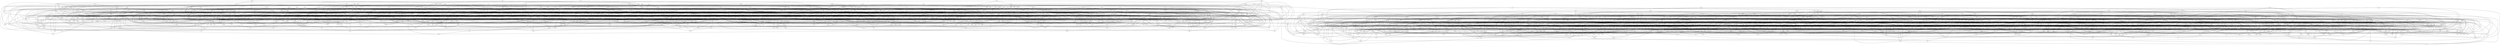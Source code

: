 strict graph G {
"jfg" -- "jgs"
"jfg" -- "vvx"
"jfg" -- "xfv"
"jfg" -- "htz"
"jfg" -- "dmh"
"jfg" -- "zhl"
"mbg" -- "rqf"
"mbg" -- "cbn"
"plj" -- "bzn"
"plj" -- "bkc"
"plj" -- "dvv"
"plj" -- "bqg"
"plj" -- "mhx"
"phx" -- "pbh"
"phx" -- "fgr"
"phx" -- "trs"
"bck" -- "xpr"
"bck" -- "cjn"
"bck" -- "zfl"
"bck" -- "gzz"
"bck" -- "kll"
"vvm" -- "rdt"
"vvm" -- "jqh"
"vvm" -- "kkf"
"vvm" -- "qzj"
"vvm" -- "hrk"
"cct" -- "rcx"
"cct" -- "cnf"
"cct" -- "tbf"
"rsz" -- "kcx"
"rsz" -- "zhj"
"fck" -- "zfk"
"rhh" -- "dsx"
"rhh" -- "rtq"
"gsv" -- "sqr"
"gsv" -- "fxv"
"gsv" -- "nkj"
"gsv" -- "mbj"
"gsv" -- "fjv"
"xsz" -- "tnd"
"xsz" -- "rzk"
"xsz" -- "rmh"
"xsz" -- "zhl"
"gck" -- "mmd"
"gck" -- "gtk"
"gck" -- "lkb"
"gck" -- "dlm"
"gck" -- "nbt"
"xtb" -- "fhm"
"xtb" -- "pvf"
"jtr" -- "vms"
"jtr" -- "gtp"
"jtr" -- "tmp"
"jtr" -- "fbz"
"gvp" -- "hss"
"gvp" -- "jtq"
"qld" -- "fds"
"qld" -- "hqf"
"qld" -- "lzr"
"qld" -- "jxm"
"qld" -- "drc"
"fzr" -- "jnf"
"fzr" -- "tzt"
"chm" -- "jhq"
"chm" -- "mjp"
"chm" -- "hkj"
"chm" -- "lgj"
"chm" -- "tnv"
"bgq" -- "knt"
"bgq" -- "jhs"
"bgq" -- "tjd"
"tsb" -- "lgd"
"tsb" -- "qmx"
"tsb" -- "bmt"
"dxq" -- "hpc"
"dxq" -- "lgl"
"dxq" -- "phc"
"dxq" -- "pst"
"bqf" -- "xcj"
"mxs" -- "hbr"
"mxs" -- "zcj"
"bvj" -- "mgk"
"xkj" -- "smc"
"zzv" -- "dsg"
"zzv" -- "gvp"
"zzv" -- "ksz"
"vtg" -- "skq"
"vtg" -- "knz"
"vtg" -- "xdt"
"vtg" -- "khv"
"vtg" -- "vbt"
"rcx" -- "gbt"
"jts" -- "xzj"
"jts" -- "mms"
"dsg" -- "zcq"
"sfq" -- "jkp"
"sfq" -- "jtx"
"sfq" -- "dvk"
"cgs" -- "lgj"
"cgs" -- "mjs"
"cgs" -- "fcp"
"cgs" -- "fbm"
"cmj" -- "gpf"
"cmj" -- "lft"
"cmj" -- "mqc"
"cmj" -- "kkv"
"frg" -- "tnd"
"frg" -- "ftj"
"frg" -- "lrq"
"frg" -- "fds"
"kzq" -- "bmk"
"kzq" -- "jkd"
"hnr" -- "rxv"
"hnr" -- "vmv"
"hnr" -- "bgz"
"hnr" -- "rgt"
"svf" -- "jcc"
"svf" -- "dxg"
"svf" -- "nlm"
"svf" -- "fzr"
"txt" -- "ktj"
"txt" -- "vff"
"txt" -- "qgp"
"txt" -- "pzx"
"fgr" -- "dmg"
"fgr" -- "hfc"
"fgr" -- "gtp"
"fgr" -- "mbj"
"fgr" -- "qkx"
"hzl" -- "zls"
"hzl" -- "dsz"
"hzl" -- "zkm"
"hfz" -- "fkk"
"hfz" -- "zxj"
"hfz" -- "qph"
"xvx" -- "cjh"
"xvx" -- "cqh"
"xvx" -- "kzx"
"xvx" -- "zrb"
"jxp" -- "jzx"
"jxp" -- "tzx"
"jxp" -- "chq"
"jxp" -- "qgq"
"lxx" -- "nnq"
"lxx" -- "vng"
"kvd" -- "fhc"
"kvd" -- "ddt"
"kvd" -- "sxl"
"jbg" -- "nsm"
"jbg" -- "gql"
"vgl" -- "spg"
"xhq" -- "rff"
"xhq" -- "kct"
"xhq" -- "vdt"
"zfb" -- "qvh"
"zfb" -- "xjs"
"ptn" -- "szk"
"ptn" -- "rpl"
"ptn" -- "pmh"
"ptn" -- "nrl"
"ptn" -- "jcd"
"ptn" -- "tcg"
"lbc" -- "lcr"
"lbc" -- "qfd"
"lbc" -- "mlp"
"lbc" -- "pfd"
"clv" -- "sfb"
"ffl" -- "crg"
"ffl" -- "bks"
"ffl" -- "fzz"
"bch" -- "hfp"
"bch" -- "qgq"
"bch" -- "jsv"
"bch" -- "qrk"
"gtp" -- "srb"
"cjx" -- "svb"
"cjx" -- "fbk"
"cjx" -- "zsv"
"cjx" -- "nxm"
"cjx" -- "qxl"
"pqb" -- "bsd"
"pqb" -- "jkm"
"pqb" -- "mqq"
"pqb" -- "spg"
"fdz" -- "cmf"
"fdz" -- "nsb"
"fdz" -- "kzx"
"fdz" -- "bfb"
"clp" -- "lzr"
"clp" -- "lrq"
"clp" -- "std"
"clp" -- "qhl"
"clp" -- "ccp"
"hkj" -- "hgs"
"nff" -- "pfd"
"nff" -- "nvf"
"nff" -- "ntj"
"nff" -- "ghd"
"lhp" -- "tsn"
"lhp" -- "dxg"
"lhp" -- "lrq"
"dxb" -- "rqc"
"dxb" -- "kkd"
"dxb" -- "rbv"
"dpn" -- "djg"
"dpn" -- "hcz"
"dpn" -- "rbj"
"dpn" -- "cvt"
"bcp" -- "jcb"
"grd" -- "ldl"
"grd" -- "rtb"
"nlc" -- "kng"
"nlc" -- "mhj"
"nlc" -- "qlp"
"nlc" -- "dkd"
"mlv" -- "fck"
"mlv" -- "xzf"
"vxg" -- "ggd"
"vxg" -- "bxb"
"tgm" -- "tzb"
"xtj" -- "qnl"
"xtj" -- "ckx"
"xtj" -- "hzs"
"xtj" -- "xsv"
"nhs" -- "szv"
"nhs" -- "zhj"
"sjf" -- "rcv"
"sjf" -- "qbt"
"ftf" -- "gtl"
"ftf" -- "mlv"
"ftf" -- "fqr"
"tzg" -- "qzt"
"tzg" -- "cmf"
"tzg" -- "vzd"
"tzg" -- "crn"
"glp" -- "dmh"
"glp" -- "qmk"
"bhx" -- "bsc"
"bhx" -- "hpj"
"bhx" -- "nhk"
"bhx" -- "pzt"
"jxc" -- "fsm"
"jxc" -- "dhf"
"jxc" -- "hrb"
"kdc" -- "fhm"
"kdc" -- "fdh"
"kdc" -- "cln"
"kdc" -- "mkq"
"dzg" -- "phf"
"npp" -- "ffb"
"npp" -- "mtr"
"npp" -- "kkv"
"npp" -- "dpn"
"lvx" -- "mvk"
"lvx" -- "gtl"
"lvx" -- "bcb"
"brb" -- "ffn"
"brb" -- "hch"
"brb" -- "fcp"
"rqk" -- "kph"
"rqk" -- "hbp"
"rqk" -- "rzz"
"xbt" -- "hsh"
"jpv" -- "xkp"
"jpv" -- "slh"
"jpv" -- "vdv"
"hzr" -- "fgl"
"hzr" -- "dtg"
"hzr" -- "kzq"
"hzr" -- "xxp"
"kjq" -- "mbl"
"kjq" -- "phf"
"kjq" -- "gkv"
"kjq" -- "xxn"
"hpp" -- "vfb"
"hpp" -- "dpk"
"hpp" -- "fqp"
"ddt" -- "kkp"
"ddt" -- "tmg"
"ddt" -- "ksc"
"gcj" -- "gxq"
"gcj" -- "jqv"
"gcj" -- "mtx"
"zsv" -- "rfg"
"hnc" -- "xtt"
"hnc" -- "dmd"
"hnc" -- "gpf"
"hnc" -- "jvp"
"hnc" -- "clq"
"csf" -- "hbr"
"csf" -- "prh"
"csf" -- "xhh"
"jrm" -- "jkp"
"jrm" -- "fnc"
"jrm" -- "xcj"
"mqq" -- "hfg"
"lzx" -- "mrs"
"lzx" -- "zmg"
"lzx" -- "jjx"
"lzx" -- "nlp"
"smq" -- "jbg"
"smq" -- "fpg"
"smq" -- "lmm"
"smq" -- "gdh"
"ccj" -- "lsd"
"ccj" -- "pgv"
"ccj" -- "khj"
"ljq" -- "ngd"
"ljq" -- "nxt"
"ljq" -- "ftv"
"ljq" -- "djk"
"ljq" -- "mxs"
"cnv" -- "szq"
"cnv" -- "vhh"
"cnv" -- "jgk"
"cnv" -- "cnb"
"gcz" -- "vtj"
"gcz" -- "qdv"
"gcz" -- "smm"
"gcz" -- "brb"
"gcz" -- "svb"
"gsn" -- "stt"
"gsn" -- "vgl"
"gsn" -- "txf"
"gsn" -- "qqb"
"fpg" -- "sxl"
"svr" -- "qzc"
"svr" -- "nvg"
"svr" -- "vlf"
"bzq" -- "bzg"
"bzq" -- "xvj"
"bzq" -- "rcd"
"pnm" -- "clk"
"pnm" -- "dnp"
"bpp" -- "fpl"
"bpp" -- "xpr"
"hzs" -- "cvr"
"hzs" -- "zfk"
"lzr" -- "kqr"
"lzr" -- "rmv"
"lzr" -- "klb"
"lzr" -- "mnv"
"nxf" -- "ptc"
"nxf" -- "xrl"
"nxf" -- "smv"
"nxf" -- "nvq"
"hvh" -- "fhp"
"nxx" -- "cjr"
"nxx" -- "tvf"
"nxx" -- "fjd"
"nxx" -- "bbv"
"nxx" -- "gtm"
"clq" -- "dxl"
"clq" -- "rsz"
"tpx" -- "ckc"
"tpx" -- "xrl"
"tpx" -- "hpl"
"tpx" -- "xnq"
"dpr" -- "xrn"
"dpr" -- "vfk"
"dpr" -- "zxj"
"lmd" -- "lpx"
"lmd" -- "xzs"
"lmd" -- "rdd"
"lmd" -- "hnv"
"xgk" -- "qmt"
"xgk" -- "bjs"
"xgk" -- "xxn"
"xgk" -- "zgd"
"xgk" -- "mml"
"qrt" -- "ssv"
"qrt" -- "mnh"
"jhx" -- "zkm"
"jhx" -- "fhp"
"bzb" -- "vfg"
"bzb" -- "qgp"
"hsh" -- "kvh"
"jpt" -- "mzd"
"jpt" -- "lfl"
"jpt" -- "knl"
"jpt" -- "dcs"
"nnh" -- "dzn"
"nnh" -- "gqm"
"nnh" -- "khs"
"nnh" -- "kgk"
"nnh" -- "lpd"
"nnh" -- "csc"
"nnh" -- "cpl"
"qtj" -- "svl"
"qtj" -- "dtx"
"qtj" -- "crr"
"zmq" -- "hzx"
"fmv" -- "xrp"
"ppl" -- "nvq"
"ppl" -- "btt"
"ppl" -- "trl"
"vrf" -- "nfb"
"vrf" -- "xcg"
"vrf" -- "zss"
"vrf" -- "knt"
"vrf" -- "mhh"
"fbh" -- "jlx"
"fbh" -- "qrk"
"fbh" -- "zvz"
"jcd" -- "zmh"
"jcd" -- "ncf"
"jcd" -- "kng"
"jcd" -- "snd"
"jcd" -- "rxv"
"jcd" -- "bvh"
"vbg" -- "jmn"
"sqr" -- "zhc"
"sqr" -- "qvh"
"sqr" -- "vrm"
"lpd" -- "lff"
"lpd" -- "pzb"
"lpd" -- "bkc"
"znp" -- "qrt"
"znp" -- "qss"
"znp" -- "kgk"
"znp" -- "dkz"
"dsx" -- "xcv"
"dsx" -- "sfj"
"xqc" -- "lff"
"xqc" -- "lgl"
"xqc" -- "pzx"
"xqc" -- "nkj"
"qts" -- "snd"
"qts" -- "xqm"
"mqc" -- "qjh"
"mqc" -- "tzx"
"cgr" -- "ftl"
"sdl" -- "qmx"
"sdl" -- "hxv"
"sdl" -- "dvh"
"sdl" -- "cpg"
"sdl" -- "zxm"
"bmk" -- "hnk"
"zcd" -- "lff"
"zcd" -- "rtq"
"vvl" -- "dnn"
"bpc" -- "cgl"
"bpc" -- "hfd"
"bpc" -- "rtz"
"mlq" -- "zfk"
"mlq" -- "sxm"
"mlq" -- "xgq"
"xqq" -- "rvp"
"xqq" -- "ddj"
"xqq" -- "ncf"
"dmd" -- "hrb"
"ltm" -- "zdv"
"ltm" -- "zcj"
"ltm" -- "kzx"
"ltm" -- "xpb"
"xxn" -- "xgf"
"xxn" -- "mcx"
"xxn" -- "xsk"
"xxn" -- "lkb"
"sts" -- "lbt"
"cxp" -- "cjd"
"cxp" -- "zlc"
"jtq" -- "fct"
"pzt" -- "qhs"
"pzt" -- "jlx"
"vxk" -- "skz"
"vxk" -- "gbc"
"qnq" -- "txt"
"qnq" -- "tnd"
"qnq" -- "clv"
"mdh" -- "rbj"
"mdh" -- "vmv"
"kbq" -- "qmk"
"kbq" -- "fvp"
"kbq" -- "nlx"
"kbq" -- "sls"
"lcm" -- "fsr"
"lcm" -- "ggc"
"lcm" -- "nxc"
"lcm" -- "rzz"
"svk" -- "fqp"
"rzc" -- "mft"
"rzc" -- "rcj"
"rzc" -- "kkh"
"cmf" -- "dlm"
"cmf" -- "jjv"
"smv" -- "rgt"
"smv" -- "prh"
"pfh" -- "kxf"
"pfh" -- "svm"
"pfh" -- "sgk"
"cbq" -- "dnb"
"cbq" -- "gfn"
"cbq" -- "ztj"
"cbq" -- "fdt"
"bts" -- "fjh"
"bts" -- "kdl"
"bts" -- "cmf"
"pmq" -- "lhr"
"pmq" -- "bnr"
"pmq" -- "xgh"
"pmq" -- "brb"
"zpl" -- "mtx"
"zpl" -- "jvp"
"zpl" -- "ghr"
"zpl" -- "nxt"
"szv" -- "gtm"
"zmd" -- "fbz"
"zmd" -- "rqf"
"zmd" -- "ddh"
"rzz" -- "mbj"
"rzz" -- "lcr"
"rzz" -- "hxb"
"bqd" -- "sqn"
"bqd" -- "rmv"
"qxq" -- "zxq"
"qxq" -- "tzh"
"qxq" -- "mnh"
"qxq" -- "sbq"
"cfm" -- "bfg"
"spn" -- "crs"
"spn" -- "kzq"
"spn" -- "qms"
"spn" -- "cnq"
"gbk" -- "qzp"
"pzb" -- "fct"
"pzb" -- "lbt"
"khs" -- "tbj"
"khs" -- "thg"
"ljk" -- "fnd"
"ljk" -- "jgk"
"sch" -- "rbf"
"sch" -- "tqx"
"sch" -- "fbv"
"sch" -- "fbk"
"krd" -- "bvq"
"zmh" -- "tsz"
"zmh" -- "hpx"
"zmh" -- "jbl"
"tch" -- "hrb"
"tch" -- "xnt"
"tch" -- "qns"
"tch" -- "vsj"
"kvt" -- "smv"
"kvt" -- "vxx"
"kvt" -- "hnb"
"kvt" -- "zpj"
"gbc" -- "csz"
"csc" -- "rsf"
"dxz" -- "vtj"
"dxz" -- "ddm"
"dxz" -- "xbz"
"dxz" -- "tzh"
"ftg" -- "tmg"
"ftg" -- "jgs"
"hnx" -- "vkb"
"hnx" -- "svj"
"chj" -- "sxm"
"chj" -- "bxb"
"chj" -- "bjs"
"chj" -- "bdr"
"hgj" -- "tkv"
"rqg" -- "tjq"
"rqg" -- "rmh"
"rqg" -- "trp"
"rqg" -- "dnl"
"rqg" -- "ctf"
"sjh" -- "fhs"
"sjh" -- "fnc"
"qsc" -- "jrv"
"qsc" -- "hsf"
"qsc" -- "kps"
"qsc" -- "zds"
"xhb" -- "vgt"
"xhb" -- "hsf"
"xhb" -- "rpp"
"xhb" -- "xlt"
"zkh" -- "rtz"
"fcf" -- "pqd"
"kcx" -- "tjd"
"jvt" -- "kcb"
"jvt" -- "llg"
"jvt" -- "zvk"
"jvt" -- "tpj"
"kfh" -- "zqk"
"kfh" -- "grq"
"xjs" -- "clv"
"qzz" -- "tdp"
"qzz" -- "mjn"
"xhd" -- "mhx"
"xhd" -- "pfd"
"xhd" -- "fbv"
"chg" -- "fqc"
"chg" -- "grz"
"qpp" -- "jmh"
"qpp" -- "hsf"
"qpp" -- "jdt"
"qpp" -- "ggd"
"lmg" -- "xmx"
"lmg" -- "kkp"
"lmg" -- "lhv"
"lmg" -- "pxb"
"lrm" -- "jcb"
"nvq" -- "hpq"
"nvq" -- "mqv"
"cmb" -- "rmv"
"cmb" -- "slz"
"dbv" -- "zkl"
"dbv" -- "hgj"
"dbv" -- "mrt"
"dvh" -- "pqd"
"nkj" -- "xvr"
"hmm" -- "xvr"
"gnr" -- "qrj"
"gnr" -- "pxk"
"gnr" -- "ntt"
"gnr" -- "bfx"
"vgn" -- "kkm"
"vgn" -- "sjl"
"vgn" -- "dkc"
"pbh" -- "dvv"
"pbh" -- "cmb"
"jzz" -- "mbj"
"fgl" -- "mzc"
"fgl" -- "nbk"
"fgl" -- "zkh"
"czc" -- "xmv"
"czc" -- "fdh"
"czc" -- "xgq"
"czc" -- "gdd"
"mhb" -- "cdg"
"fkk" -- "lsd"
"fkk" -- "rcv"
"djk" -- "fqp"
"djk" -- "pdz"
"tvt" -- "dxg"
"tvt" -- "hnp"
"tvt" -- "ddh"
"tvt" -- "vrm"
"dvb" -- "tbf"
"dvb" -- "nqk"
"ktf" -- "svr"
"ktf" -- "ntn"
"ktf" -- "fdh"
"ktf" -- "ldl"
"dgj" -- "trp"
"dgj" -- "nsn"
"dgj" -- "fbf"
"dgj" -- "qmx"
"dgj" -- "xtr"
"lht" -- "mhf"
"lht" -- "thb"
"mlk" -- "mgl"
"mlk" -- "sjl"
"mlk" -- "fmg"
"mlk" -- "sfb"
"qmb" -- "xjb"
"qmb" -- "gsl"
"qmb" -- "jhq"
"qmb" -- "sls"
"thz" -- "csz"
"thz" -- "zvz"
"thz" -- "dfj"
"mgp" -- "cqh"
"mgp" -- "mmd"
"mgp" -- "thp"
"pxp" -- "fbf"
"pxp" -- "dgf"
"pxp" -- "xnk"
"pxp" -- "zgz"
"pxp" -- "fmh"
"pxp" -- "bcv"
"ldb" -- "mgk"
"ldb" -- "tzt"
"pbf" -- "jhs"
"fjv" -- "sjh"
"fxl" -- "hqf"
"fxl" -- "pzx"
"fxl" -- "cck"
"fxl" -- "rdt"
"vxs" -- "szv"
"vxs" -- "hvh"
"vxs" -- "qgg"
"vxs" -- "dpk"
"jkm" -- "xjt"
"jkm" -- "fds"
"rkc" -- "vmp"
"rkc" -- "btt"
"rkc" -- "kcx"
"rkc" -- "kjd"
"rkc" -- "sqx"
"zxg" -- "mxs"
"zxg" -- "xnq"
"zxg" -- "vcv"
"zxg" -- "vnd"
"mrd" -- "tkt"
"mrd" -- "spg"
"mrd" -- "trp"
"mrd" -- "qfd"
"nvg" -- "qgd"
"nvg" -- "pdz"
"nvg" -- "qbb"
"ltb" -- "kjr"
"ltb" -- "zfl"
"ltb" -- "dvn"
"bdh" -- "nrz"
"bdh" -- "klk"
"bdh" -- "qqb"
"bdh" -- "kxk"
"bdh" -- "jcc"
"bdh" -- "gvd"
"bqp" -- "pml"
"bqp" -- "qjg"
"bqp" -- "pnh"
"bqp" -- "mms"
"bqp" -- "dbv"
"qns" -- "hvj"
"ggc" -- "rcp"
"lsq" -- "jbl"
"qct" -- "rqs"
"qct" -- "rzk"
"qct" -- "tdk"
"qct" -- "lrq"
"qct" -- "prj"
"tjq" -- "std"
"tjq" -- "kjk"
"zqv" -- "xkr"
"zqv" -- "vvp"
"scq" -- "zhz"
"scq" -- "clk"
"ddj" -- "scq"
"ddj" -- "xlt"
"dcr" -- "smc"
"dcr" -- "lbh"
"dcr" -- "mrq"
"rsg" -- "pzn"
"rsg" -- "mzf"
"rsg" -- "xbf"
"rsg" -- "gtb"
"cdj" -- "zcj"
"cdj" -- "xrl"
"cdj" -- "hgj"
"gxq" -- "szk"
"gxq" -- "rjs"
"gxq" -- "qnt"
"gxq" -- "kcr"
"vpj" -- "dsc"
"vpj" -- "nxm"
"vpj" -- "gzz"
"vpj" -- "bkc"
"vpj" -- "stz"
"vpj" -- "srn"
"qdp" -- "hgm"
"qdp" -- "crn"
"nrz" -- "gbj"
"nrz" -- "lnn"
"nrz" -- "xlf"
"nrz" -- "jfd"
"zvg" -- "clk"
"bgx" -- "pjf"
"bgx" -- "phx"
"bgx" -- "mhp"
"bgx" -- "lhk"
"bgx" -- "qkx"
"xgf" -- "rcj"
"xgf" -- "fsm"
"xgf" -- "vfk"
"bxt" -- "mhb"
"bxt" -- "jnv"
"bxt" -- "rgl"
"bxt" -- "knk"
"pkk" -- "cdb"
"pkk" -- "lhv"
"pkk" -- "rbf"
"nxg" -- "vhh"
"nxg" -- "klt"
"nxg" -- "bgz"
"nxg" -- "xbt"
"xrp" -- "sfj"
"xrp" -- "sgn"
"hpc" -- "cjd"
"hpc" -- "zzz"
"hpc" -- "ztd"
"nlx" -- "sfq"
"nlx" -- "sfv"
"nlx" -- "jkd"
"kxf" -- "fds"
"kxf" -- "cbn"
"kxf" -- "tbk"
"mkx" -- "bdr"
"mkx" -- "tzb"
"zdk" -- "vxg"
"zdk" -- "trn"
"zdk" -- "xlt"
"zdk" -- "tkc"
"zdk" -- "kps"
"bnr" -- "ssv"
"fpv" -- "dlm"
"fpv" -- "jbj"
"fpv" -- "zvg"
"sgs" -- "dzg"
"sgs" -- "fqr"
"sgs" -- "mdv"
"sgs" -- "zhj"
"fsk" -- "vdt"
"fsk" -- "rzm"
"pfc" -- "kzv"
"pfc" -- "blz"
"pfc" -- "ptd"
"pml" -- "qgd"
"pml" -- "fsm"
"kjk" -- "lkr"
"kjk" -- "sbb"
"kjk" -- "zqk"
"kjk" -- "vvl"
"slh" -- "mkq"
"slh" -- "zrf"
"slh" -- "xzs"
"dsj" -- "zlh"
"dsj" -- "npm"
"dsj" -- "qts"
"dsj" -- "cfm"
"kkv" -- "gtm"
"zlg" -- "vnf"
"zlg" -- "mkq"
"zlg" -- "gbl"
"dlr" -- "lzl"
"dlr" -- "jdj"
"dlr" -- "jfg"
"zmm" -- "ldl"
"zmm" -- "xqq"
"zmm" -- "dfm"
"zmm" -- "kgd"
"zhv" -- "ftg"
"brz" -- "vck"
"brz" -- "szk"
"brz" -- "xhh"
"brz" -- "nzv"
"vmh" -- "bzb"
"vmh" -- "mkl"
"hfg" -- "hmm"
"hfg" -- "lgs"
"hfg" -- "pkf"
"rgh" -- "zrf"
"rgh" -- "phl"
"rgh" -- "nqm"
"rgh" -- "zcl"
"lzg" -- "svj"
"lzg" -- "jkd"
"dtx" -- "sfj"
"dtx" -- "qxl"
"mhh" -- "sss"
"gtc" -- "tct"
"dfq" -- "rhj"
"hvt" -- "stj"
"hvt" -- "zgk"
"hvt" -- "kvh"
"hvt" -- "vxz"
"lqm" -- "xpb"
"lqm" -- "mbh"
"lqm" -- "knz"
"kgk" -- "pfd"
"kgk" -- "znt"
"kgk" -- "rqs"
"kjh" -- "fct"
"kjh" -- "hfd"
"kjh" -- "xcv"
"kjh" -- "pkd"
"hdm" -- "zjv"
"hdm" -- "kzj"
"hdm" -- "mkq"
"hdm" -- "xgk"
"qsj" -- "clz"
"qsj" -- "vlr"
"nqm" -- "tkc"
"nqm" -- "trl"
"cpl" -- "fxv"
"cpl" -- "mxr"
"cpl" -- "rcg"
"qtt" -- "dzz"
"hcz" -- "qnl"
"hcz" -- "khj"
"hcz" -- "pcx"
"hcz" -- "tqg"
"pmp" -- "qtj"
"pmp" -- "shp"
"pmp" -- "pxd"
"pmp" -- "vvp"
"pmp" -- "srn"
"tqx" -- "clb"
"kzn" -- "cln"
"kzn" -- "tkv"
"kzn" -- "jfx"
"kzn" -- "zjj"
"gpx" -- "rcp"
"gpx" -- "brn"
"gpx" -- "chg"
"gpx" -- "mjp"
"gpx" -- "hxv"
"gpx" -- "vsk"
"gpx" -- "bpc"
"gpx" -- "bks"
"zpr" -- "rcd"
"zpr" -- "qrj"
"zpr" -- "rqs"
"rzk" -- "fqc"
"kth" -- "grq"
"rrn" -- "lqt"
"rrn" -- "smp"
"rrn" -- "lnh"
"rrn" -- "vbx"
"kft" -- "kzv"
"kft" -- "vrm"
"kft" -- "mtv"
"dgx" -- "xhq"
"dgx" -- "xzf"
"bvp" -- "ccs"
"bvp" -- "plv"
"bvp" -- "qrs"
"bvp" -- "jdt"
"npc" -- "vfd"
"npc" -- "czq"
"mfm" -- "xlf"
"mfm" -- "nsm"
"ngk" -- "dpk"
"ngk" -- "lpx"
"ngk" -- "zcj"
"lsf" -- "sgn"
"lsf" -- "tmg"
"lsf" -- "sgx"
"qjq" -- "qdv"
"qjq" -- "rvd"
"qjq" -- "mvs"
"qjq" -- "nxc"
"qpn" -- "ndp"
"qpn" -- "zlg"
"vhm" -- "nxj"
"vhm" -- "npc"
"vhm" -- "kph"
"vhm" -- "hld"
"xlg" -- "hfp"
"xlg" -- "vpv"
"xlg" -- "psf"
"tmp" -- "ddz"
"rpl" -- "nqc"
"rpl" -- "sml"
"ftj" -- "rqd"
"ftj" -- "rtz"
"zbh" -- "zlz"
"zbh" -- "xlt"
"zbh" -- "nhk"
"fbf" -- "rcp"
"ktj" -- "vgl"
"ktj" -- "cgr"
"vfn" -- "glp"
"vfn" -- "ddp"
"vfn" -- "ksc"
"trf" -- "dfm"
"trf" -- "mhq"
"trf" -- "fnp"
"trf" -- "mkc"
"trf" -- "dkd"
"srl" -- "gvs"
"srl" -- "gbt"
"srl" -- "cnq"
"srl" -- "pzb"
"xgq" -- "thk"
"xgq" -- "qdp"
"xgq" -- "lht"
"xgq" -- "htb"
"tbf" -- "fhq"
"ctf" -- "fzr"
"vzd" -- "tct"
"vzd" -- "hzs"
"vzd" -- "xll"
"vzd" -- "rbj"
"hnv" -- "jcs"
"hnv" -- "hvj"
"hnv" -- "nxf"
"pst" -- "kgk"
"pst" -- "qzj"
"pst" -- "rjt"
"fxt" -- "kts"
"fxt" -- "mrs"
"slx" -- "zcq"
"slx" -- "fvq"
"slx" -- "nlm"
"ttz" -- "dqr"
"ttz" -- "fnp"
"ttz" -- "gmz"
"ttz" -- "xlg"
"qfz" -- "fbf"
"qfz" -- "bqg"
"qfz" -- "cnq"
"qfz" -- "gpb"
"sbk" -- "jhf"
"sbk" -- "tbq"
"sbk" -- "dlc"
"zjk" -- "ffh"
"zjk" -- "njf"
"zjk" -- "zpr"
"zjk" -- "zxq"
"zds" -- "zkm"
"zds" -- "qns"
"djq" -- "rqs"
"lfz" -- "cng"
"lfz" -- "hpr"
"lfz" -- "tbg"
"lfz" -- "nqc"
"fzv" -- "nxc"
"fzv" -- "bvj"
"fzv" -- "pgs"
"fzv" -- "ptd"
"pgh" -- "fcp"
"pgh" -- "tbj"
"pgh" -- "bfx"
"pgh" -- "rtn"
"kxk" -- "qrv"
"kxk" -- "gvx"
"kxk" -- "tmc"
"zss" -- "khj"
"zss" -- "hbr"
"nsb" -- "hpp"
"nsb" -- "zxj"
"mjs" -- "kth"
"jvp" -- "hvj"
"jvp" -- "pnm"
"vng" -- "sml"
"kps" -- "nvk"
"kps" -- "jvm"
"fjd" -- "qjg"
"fjd" -- "ftf"
"fjd" -- "nrv"
"skz" -- "hpq"
"skz" -- "zxj"
"nhl" -- "bsc"
"nhl" -- "dcr"
"nhl" -- "nbt"
"nhl" -- "jjc"
"xzs" -- "rxv"
"xzs" -- "nqg"
"qbt" -- "xsv"
"szs" -- "dxl"
"szs" -- "tjd"
"xnd" -- "mnh"
"xnd" -- "pbh"
"xnd" -- "mjn"
"xnd" -- "bzg"
"tkc" -- "lqt"
"tkc" -- "gtk"
"tkc" -- "xrn"
"tkc" -- "fxj"
"qgg" -- "smp"
"qgg" -- "snt"
"ttd" -- "fhc"
"ttd" -- "mgl"
"ttd" -- "tdp"
"ttd" -- "ffl"
"ttd" -- "qnc"
"ggd" -- "dml"
"gzl" -- "fnc"
"gzl" -- "hmm"
"gzl" -- "cmp"
"gzl" -- "hnp"
"jqh" -- "sgk"
"jqh" -- "fnc"
"jqh" -- "sgx"
"rtd" -- "xsk"
"rtd" -- "xqt"
"rtd" -- "hrb"
"cnb" -- "qjg"
"cnb" -- "fnp"
"skh" -- "xdh"
"skh" -- "tbh"
"skh" -- "csz"
"fjg" -- "fsr"
"fjg" -- "xvr"
"tbj" -- "tmc"
"jnz" -- "vkb"
"npm" -- "mdv"
"npm" -- "bkm"
"kxm" -- "tsn"
"kxm" -- "vkb"
"kxm" -- "dhx"
"vfz" -- "jgv"
"vfz" -- "cdb"
"vfz" -- "klq"
"vfz" -- "ffn"
"psn" -- "pbf"
"psn" -- "ljq"
"vsv" -- "fhs"
"vsv" -- "sqn"
"vsv" -- "zhv"
"vsv" -- "xjt"
"vsv" -- "kth"
"nvp" -- "vlr"
"nvp" -- "lrm"
"nvp" -- "mvt"
"nvp" -- "hnb"
"qgd" -- "xpb"
"pgj" -- "vfg"
"pgj" -- "nvf"
"pgj" -- "xph"
"csr" -- "kjc"
"csr" -- "hgs"
"csr" -- "gbk"
"csr" -- "rzk"
"bpk" -- "hbf"
"bpk" -- "lhm"
"bpk" -- "fmg"
"mcn" -- "xbr"
"mcn" -- "fsk"
"mcn" -- "xzj"
"mcn" -- "vzd"
"mcn" -- "mtr"
"hnp" -- "zlc"
"cnt" -- "csc"
"cnt" -- "spc"
"cnt" -- "vfn"
"cnt" -- "xhv"
"cnt" -- "gpb"
"gfn" -- "vlt"
"gfn" -- "nqr"
"qrr" -- "tmr"
"tsc" -- "qqv"
"tsc" -- "jrm"
"tsc" -- "dpj"
"smm" -- "bqd"
"smm" -- "pxk"
"phb" -- "tnv"
"phb" -- "jkd"
"phb" -- "fbk"
"fhq" -- "fsr"
"fhq" -- "xjt"
"jbv" -- "dmd"
"jbv" -- "xzj"
"bxb" -- "hpq"
"nlm" -- "vgl"
"rtp" -- "hfm"
"rtp" -- "dkp"
"nmx" -- "rcp"
"nmx" -- "xlq"
"nmx" -- "pjf"
"nmx" -- "xvj"
"rgm" -- "dqg"
"rgm" -- "hqj"
"rgm" -- "tpc"
"rgm" -- "vvt"
"rgm" -- "sfx"
"tvb" -- "ztd"
"tvb" -- "bnb"
"tvb" -- "dxb"
"tvb" -- "ftl"
"tvb" -- "zpf"
"lgs" -- "svx"
"lgs" -- "xjs"
"lgs" -- "btg"
"jgb" -- "mkx"
"jgb" -- "xhh"
"xkk" -- "gdv"
"xkk" -- "vfp"
"xkk" -- "mlj"
"xkk" -- "vnd"
"htb" -- "vng"
"htb" -- "nzx"
"htb" -- "zxt"
"kjr" -- "hnx"
"kjr" -- "mgk"
"ghd" -- "qpz"
"ghd" -- "jls"
"ssz" -- "pgn"
"ssz" -- "bcp"
"ssz" -- "rtb"
"ssz" -- "zmh"
"tzn" -- "mqv"
"tzn" -- "psf"
"pmn" -- "rvx"
"pmn" -- "qtn"
"pmn" -- "llg"
"pmn" -- "vbg"
"rhz" -- "bzg"
"rhz" -- "mck"
"rhz" -- "qnq"
"rhz" -- "tkt"
"brp" -- "jbl"
"brp" -- "nhs"
"brp" -- "zhz"
"lft" -- "hpq"
"lft" -- "stj"
"lpz" -- "xtr"
"lpz" -- "lhm"
"lpz" -- "mxr"
"lpz" -- "spc"
"pxn" -- "jtq"
"rqh" -- "dkr"
"rqh" -- "sbq"
"kzv" -- "fhs"
"rgc" -- "tbk"
"rgc" -- "kbl"
"rgc" -- "tng"
"rgc" -- "vrm"
"rgc" -- "gpm"
"gvn" -- "jmr"
"gvn" -- "mhj"
"gvn" -- "ckx"
"gvn" -- "htq"
"kkd" -- "zmq"
"kkd" -- "qpz"
"fdt" -- "vdm"
"fdt" -- "tzb"
"tnz" -- "zzz"
"tnz" -- "tsc"
"tnz" -- "qxl"
"bjj" -- "cbq"
"bjj" -- "ccj"
"bjj" -- "fcx"
"bjj" -- "dpr"
"bjj" -- "kng"
"rgt" -- "zjv"
"nhk" -- "cng"
"nhk" -- "gbc"
"kdl" -- "lbz"
"kdl" -- "jgk"
"nlr" -- "vrl"
"nlr" -- "hgj"
"nlr" -- "jxp"
"nlr" -- "xrn"
"nlr" -- "kct"
"jjx" -- "tzb"
"jjx" -- "lzn"
"qnc" -- "kph"
"qnc" -- "mbs"
"nxc" -- "xkr"
"kzj" -- "xhh"
"kzj" -- "tdt"
"kzj" -- "xgf"
"kfv" -- "qxq"
"kfv" -- "mhm"
"kfv" -- "phc"
"kfv" -- "rjt"
"kfv" -- "fmg"
"bcv" -- "kxm"
"bcv" -- "fnc"
"bcv" -- "kjc"
"bcv" -- "qpz"
"gsc" -- "dhf"
"gsc" -- "knt"
"gsc" -- "hnb"
"qbd" -- "kzz"
"qbd" -- "gcq"
"qbd" -- "mbh"
"qbd" -- "rcj"
"qqz" -- "djg"
"qqz" -- "zdv"
"qqz" -- "gmz"
"qqz" -- "jzc"
"qqz" -- "rbj"
"dkz" -- "dkc"
"zlh" -- "fcx"
"zlh" -- "zmg"
"zlh" -- "mnt"
"vgb" -- "lqk"
"vgb" -- "qsl"
"vgb" -- "znt"
"vgb" -- "txf"
"vgb" -- "bsd"
"psb" -- "pqd"
"psb" -- "dmh"
"prl" -- "ctg"
"prl" -- "mgp"
"prl" -- "dpk"
"prl" -- "fsm"
"xsn" -- "fmq"
"xsn" -- "slz"
"xsn" -- "jzn"
"kzt" -- "jzx"
"kzt" -- "dfm"
"kzt" -- "prk"
"kzt" -- "gtl"
"nxj" -- "hnm"
"fpm" -- "dzz"
"fpm" -- "ccp"
"fpm" -- "qxl"
"fpm" -- "jdj"
"fpm" -- "trk"
"lkl" -- "hvh"
"lkl" -- "dnp"
"lmm" -- "xtr"
"lmm" -- "fzz"
"zqx" -- "cxx"
"zqx" -- "vfg"
"zqx" -- "ztd"
"zqx" -- "ggl"
"drc" -- "sbb"
"drc" -- "tzh"
"tkt" -- "ctf"
"tkt" -- "xcj"
"tkt" -- "qrj"
"tkt" -- "ddm"
"dns" -- "mck"
"dns" -- "pgs"
"mlj" -- "mlq"
"mlj" -- "jjx"
"mlj" -- "xhp"
"mlj" -- "vrh"
"mcx" -- "xtb"
"mcx" -- "lrc"
"bkz" -- "kfh"
"bkz" -- "kll"
"bkz" -- "nhf"
"bkz" -- "fvq"
"cln" -- "tjv"
"cln" -- "xdt"
"cpg" -- "glz"
"lxq" -- "dkd"
"lxq" -- "qgd"
"lxq" -- "mhj"
"tng" -- "xrp"
"tng" -- "kgh"
"tng" -- "zfb"
"ggl" -- "tbj"
"ggl" -- "blz"
"hvj" -- "fsm"
"hjp" -- "ddz"
"vlf" -- "rhp"
"mjn" -- "kll"
"kng" -- "zjv"
"dcs" -- "zdn"
"dcs" -- "thk"
"trs" -- "fks"
"gzz" -- "ddh"
"gzz" -- "cbn"
"rmh" -- "cxp"
"rmh" -- "fpl"
"rmh" -- "fks"
"lgl" -- "vgl"
"xbr" -- "dmd"
"xbr" -- "cvr"
"xbr" -- "vrr"
"stt" -- "jtq"
"stt" -- "sfv"
"stt" -- "mfm"
"dhx" -- "mnh"
"src" -- "rhj"
"src" -- "ctg"
"src" -- "xtj"
"src" -- "rtb"
"lch" -- "vcv"
"lch" -- "cqh"
"lch" -- "mks"
"lch" -- "xgz"
"hsb" -- "bfb"
"hsb" -- "cst"
"rln" -- "qsj"
"rln" -- "prh"
"mtr" -- "zdn"
"mtr" -- "jvm"
"rfh" -- "ngd"
"rfh" -- "rtp"
"rfh" -- "csf"
"rfh" -- "vpv"
"rfh" -- "nlp"
"jnf" -- "vcp"
"jnf" -- "fnc"
"rrm" -- "vvl"
"rrm" -- "tqx"
"rrm" -- "tbf"
"rrm" -- "grq"
"dsc" -- "dkj"
"dsc" -- "cct"
"dsc" -- "kfh"
"bgv" -- "tjz"
"bgv" -- "knl"
"bgv" -- "khj"
"bgv" -- "snt"
"rmj" -- "fbz"
"rmj" -- "shp"
"rmj" -- "kzv"
"rmj" -- "kkp"
"zvv" -- "tzx"
"zvv" -- "jgb"
"zvv" -- "dnb"
"mzf" -- "xll"
"dfj" -- "qdp"
"dfj" -- "jdt"
"srs" -- "mkl"
"jmx" -- "qpn"
"jmx" -- "zbh"
"jmx" -- "knl"
"jmx" -- "vfp"
"jmx" -- "vhk"
"jmx" -- "dgx"
"vcv" -- "hbr"
"gxj" -- "bzg"
"gxj" -- "srs"
"gxj" -- "jgs"
"gxj" -- "crr"
"std" -- "czq"
"std" -- "lkc"
"std" -- "jnz"
"khv" -- "dqr"
"khv" -- "bjs"
"khv" -- "qnl"
"qbb" -- "bkm"
"qbb" -- "zgk"
"qbb" -- "gdd"
"mvk" -- "trm"
"mvk" -- "pdz"
"mvk" -- "qrr"
"cnq" -- "lnn"
"mrx" -- "skz"
"sxm" -- "dnp"
"qhl" -- "qkx"
"qhl" -- "pzx"
"qhl" -- "kkf"
"qhl" -- "zhl"
"qhl" -- "hmm"
"qhl" -- "qzz"
"qhl" -- "hkj"
"bgz" -- "bsc"
"hpj" -- "mbn"
"hpj" -- "bfb"
"mrt" -- "grd"
"mrt" -- "rjs"
"mrt" -- "jhf"
"ths" -- "zqv"
"ths" -- "mjp"
"ths" -- "fhn"
"mbs" -- "tnd"
"mbs" -- "blz"
"lkb" -- "jgb"
"lkb" -- "pvf"
"lkb" -- "dsz"
"lkb" -- "cdg"
"mrq" -- "pgv"
"lcr" -- "zpf"
"lcr" -- "ssv"
"lcr" -- "ltl"
"htq" -- "vlg"
"mks" -- "zhj"
"mks" -- "dvr"
"kkm" -- "dvv"
"kkm" -- "jtx"
"xdh" -- "lmx"
"xdh" -- "zls"
"vrm" -- "sts"
"dzz" -- "srs"
"dvn" -- "gzc"
"tdv" -- "mrx"
"tdv" -- "pvg"
"tdv" -- "gtc"
"tdv" -- "bkm"
"zxm" -- "txc"
"zxm" -- "gql"
"zxm" -- "rbv"
"shp" -- "rtz"
"cjr" -- "mrx"
"cjr" -- "xlt"
"cjr" -- "mrk"
"zck" -- "tnv"
"zck" -- "cjq"
"rsl" -- "mft"
"rsl" -- "hnb"
"rsl" -- "dgn"
"rsl" -- "dhf"
"rsl" -- "cnb"
"qcx" -- "fdz"
"qcx" -- "gpf"
"qcx" -- "bvh"
"qcx" -- "dvr"
"xtt" -- "rdd"
"xtt" -- "tmr"
"mxp" -- "sxz"
"mxp" -- "hnp"
"mxp" -- "zgz"
"jbn" -- "gqc"
"jbn" -- "trl"
"jbn" -- "xdh"
"jbn" -- "stm"
"jbn" -- "gvb"
"jbn" -- "fhp"
"jfx" -- "scr"
"jfx" -- "vhd"
"jfx" -- "vdm"
"djg" -- "kkv"
"zkl" -- "cmj"
"zkl" -- "lbh"
"zkl" -- "zvk"
"lnn" -- "grq"
"lnn" -- "zjn"
"lnn" -- "zsv"
"tbq" -- "dfq"
"tbq" -- "zvg"
"tbq" -- "dzm"
"nrl" -- "zdv"
"nrl" -- "gtc"
"nrl" -- "csz"
"nqk" -- "qqv"
"rhr" -- "vmp"
"rhr" -- "cng"
"knc" -- "bdr"
"knc" -- "cvr"
"knc" -- "dkp"
"knc" -- "zjj"
"knc" -- "tgm"
"rdt" -- "mxf"
"rdt" -- "cjd"
"rdt" -- "xbz"
"rdt" -- "hkj"
"rdt" -- "bmk"
"rdt" -- "bzq"
"mgb" -- "lkf"
"mgb" -- "lsq"
"mgb" -- "hpj"
"nrj" -- "shd"
"nrj" -- "psf"
"nrj" -- "cmj"
"nrj" -- "gtl"
"dxn" -- "mdr"
"dxn" -- "mlv"
"dxn" -- "cnb"
"dxn" -- "bfb"
"trk" -- "xtr"
"trk" -- "ntt"
"trk" -- "xgh"
"psf" -- "vhd"
"cjq" -- "jtx"
"bsd" -- "gkq"
"bsd" -- "qgp"
"cqh" -- "jdt"
"hmd" -- "xmn"
"hmd" -- "lbt"
"hmd" -- "hmm"
"tph" -- "zmq"
"tph" -- "ljt"
"tph" -- "fhc"
"tph" -- "chg"
"gdd" -- "nnq"
"vsc" -- "kts"
"vsc" -- "dml"
"pqq" -- "ffn"
"pqq" -- "kkd"
"zzm" -- "dkp"
"zzm" -- "scr"
"zzm" -- "kcx"
"rqc" -- "qsl"
"rqc" -- "ddp"
"mrc" -- "vbx"
"mrc" -- "cst"
"bgn" -- "hnb"
"bgn" -- "rjs"
"bgn" -- "pbf"
"msn" -- "zlh"
"msn" -- "lsq"
"msn" -- "lrc"
"brf" -- "dpj"
"brf" -- "jzn"
"brf" -- "vvj"
"brf" -- "nsm"
"xsj" -- "szv"
"xsj" -- "gpf"
"xsj" -- "mqv"
"xsj" -- "ntn"
"bnb" -- "lrl"
"mtx" -- "rvp"
"hjx" -- "hfd"
"hjx" -- "zzv"
"hjx" -- "ssv"
"dtg" -- "rjt"
"dtg" -- "fpl"
"dtg" -- "sxn"
"dtg" -- "hch"
"lxj" -- "qbt"
"lxj" -- "xsv"
"lxj" -- "mrq"
"nqg" -- "xmv"
"vrr" -- "mhq"
"vrr" -- "rsz"
"zls" -- "hpr"
"mzr" -- "gvs"
"mzr" -- "ctf"
"mzr" -- "vfg"
"mzr" -- "fjv"
"mzr" -- "btd"
"sfx" -- "krd"
"sfx" -- "crg"
"qfd" -- "ckf"
"qfd" -- "lls"
"qfd" -- "lzg"
"kgh" -- "zsv"
"kgh" -- "zgz"
"kgh" -- "pgs"
"crq" -- "fjv"
"crq" -- "zmq"
"crq" -- "cnf"
"crq" -- "gql"
"qsl" -- "rsv"
"qsl" -- "nvf"
"sdq" -- "rtq"
"sdq" -- "zbt"
"sdq" -- "pkk"
"jps" -- "kzv"
"jps" -- "vvp"
"jps" -- "zlc"
"zfl" -- "nxj"
"zfl" -- "ksc"
"pkv" -- "jtx"
"pkv" -- "dtx"
"xbl" -- "mbn"
"xbl" -- "rcj"
"xbl" -- "snd"
"ltc" -- "bvq"
"ltc" -- "mvj"
"rxb" -- "tfb"
"dzt" -- "srb"
"dzt" -- "rfg"
"dzt" -- "vzf"
"lgz" -- "phc"
"lgz" -- "lzr"
"lgz" -- "jkp"
"lgz" -- "mjs"
"lgz" -- "lgd"
"hbp" -- "dxg"
"hbp" -- "tsb"
"sxn" -- "scc"
"sxn" -- "bvj"
"sxn" -- "qss"
"zgz" -- "vvx"
"shg" -- "vhm"
"shg" -- "dgf"
"shg" -- "fsr"
"shg" -- "fct"
"tmv" -- "fbz"
"tmv" -- "pkd"
"tmv" -- "pxk"
"tmv" -- "hff"
"xmt" -- "pfc"
"xmt" -- "fmq"
"xmt" -- "hld"
"xmt" -- "vhj"
"vmp" -- "mhj"
"fxj" -- "pdz"
"vhj" -- "fmh"
"vhj" -- "sxl"
"nzv" -- "zxg"
"nzv" -- "gmz"
"nzv" -- "jcb"
"xqt" -- "mhh"
"xqt" -- "nvk"
"xqt" -- "cdg"
"vgt" -- "ftv"
"vgt" -- "hfp"
"vgt" -- "lzn"
"kjf" -- "hjp"
"kjf" -- "drt"
"kjf" -- "rqj"
"kjf" -- "rgc"
"kjf" -- "rtq"
"rkd" -- "fxt"
"rkd" -- "jts"
"plv" -- "gkj"
"plv" -- "ztv"
"bsl" -- "bqs"
"bsl" -- "jzx"
"bsl" -- "mlq"
"bsl" -- "mnt"
"bsl" -- "kct"
"kcb" -- "vnd"
"kcb" -- "jnv"
"snh" -- "jpv"
"snh" -- "htq"
"snh" -- "xnt"
"tvf" -- "zmh"
"tvf" -- "mtr"
"tvf" -- "pmh"
"plt" -- "hjp"
"plt" -- "fbz"
"plt" -- "mgb"
"plt" -- "rqk"
"plt" -- "svj"
"xgz" -- "ztr"
"mml" -- "zxt"
"mml" -- "lkl"
"mml" -- "bxp"
"mml" -- "zmm"
"svm" -- "mvj"
"svm" -- "vvt"
"svm" -- "pxn"
"hrk" -- "dsx"
"hrk" -- "mvs"
"hvp" -- "bqs"
"hvp" -- "mkc"
"pvf" -- "smc"
"zmb" -- "vvt"
"zmb" -- "ffn"
"zmb" -- "bmk"
"hpl" -- "kct"
"hpl" -- "fpv"
"hpl" -- "snh"
"hpl" -- "tjv"
"hpl" -- "jbv"
"fxr" -- "kll"
"fxr" -- "ppb"
"fxr" -- "hjp"
"ngd" -- "mbn"
"ngd" -- "cvt"
"dnn" -- "zbn"
"qdv" -- "bvq"
"glv" -- "hbs"
"glv" -- "kkg"
"glv" -- "dfc"
"brn" -- "qvh"
"bfx" -- "fhq"
"bfx" -- "trs"
"ztd" -- "jhq"
"vbx" -- "ncf"
"vbx" -- "lzn"
"tkv" -- "zpj"
"hff" -- "xfv"
"hff" -- "tdp"
"hff" -- "hfd"
"hnk" -- "lbt"
"ltl" -- "bvq"
"ltl" -- "cbn"
"xcz" -- "cst"
"xcz" -- "jcx"
"pgn" -- "vdf"
"vrt" -- "mzf"
"vrt" -- "csf"
"vrt" -- "msn"
"vrt" -- "zhj"
"qqq" -- "lhm"
"qqq" -- "lhv"
"hxb" -- "rdm"
"hxb" -- "kmv"
"hxb" -- "svm"
"hxb" -- "cjq"
"pgr" -- "xmv"
"pgr" -- "qhs"
"pgr" -- "nrj"
"pgr" -- "bsx"
"xll" -- "snt"
"zxq" -- "mvj"
"rpp" -- "vfb"
"rpp" -- "mcx"
"rpp" -- "kgd"
"fxv" -- "ggc"
"fxv" -- "mnv"
"xrl" -- "vdm"
"xrl" -- "dxl"
"xmx" -- "bpk"
"xmx" -- "gbk"
"xmx" -- "qqv"
"ckh" -- "qts"
"ckh" -- "vhk"
"ckh" -- "pgn"
"ckh" -- "jhx"
"kjg" -- "dqg"
"kjg" -- "xsd"
"kjg" -- "pqb"
"stz" -- "bnb"
"stz" -- "rqj"
"stz" -- "bgb"
"stz" -- "sts"
"shd" -- "hsb"
"shd" -- "nzx"
"shd" -- "vnf"
"tql" -- "trn"
"tql" -- "nvk"
"tql" -- "cfm"
"gvb" -- "nfb"
"lkf" -- "rpl"
"lkf" -- "jcb"
"lkf" -- "thb"
"hld" -- "fbk"
"hld" -- "sbb"
"txc" -- "dln"
"txc" -- "rsv"
"qhj" -- "mmx"
"qhj" -- "szq"
"fcp" -- "mxf"
"lhr" -- "cxx"
"lhr" -- "tbj"
"lhr" -- "sbq"
"lhr" -- "fhs"
"gfs" -- "vcp"
"gfs" -- "dzz"
"jpl" -- "rzm"
"jpl" -- "mkq"
"jpl" -- "fgj"
"jpl" -- "mrc"
"rgf" -- "fcn"
"rgf" -- "jcx"
"rgf" -- "brz"
"rgf" -- "cfm"
"rgf" -- "jjr"
"dvr" -- "btt"
"jfz" -- "hch"
"jfz" -- "ghd"
"jfz" -- "htz"
"jfz" -- "zzv"
"jfz" -- "rcg"
"hkt" -- "jfd"
"hkt" -- "gzl"
"hkt" -- "fbk"
"hkt" -- "pgs"
"lbv" -- "qnt"
"xsh" -- "vxx"
"xsh" -- "gvb"
"xsh" -- "vsj"
"xsh" -- "lrc"
"jzx" -- "lbz"
"mjp" -- "xcj"
"jrc" -- "srs"
"jrc" -- "pxb"
"rqf" -- "cmp"
"gmf" -- "rsf"
"gmf" -- "bzn"
"gmf" -- "hss"
"gmf" -- "fhc"
"crb" -- "nlm"
"crb" -- "mjn"
"crb" -- "dvb"
"hbf" -- "jbg"
"kcp" -- "gpf"
"kcp" -- "lxx"
"kcp" -- "vcl"
"kcp" -- "hzl"
"kcp" -- "hvp"
"vdv" -- "fqr"
"vdv" -- "mmx"
"vdv" -- "vcv"
"vdv" -- "trm"
"tdt" -- "zzm"
"tdt" -- "gkj"
"bzg" -- "cjd"
"ljr" -- "qtj"
"ljr" -- "sfb"
"ljr" -- "fxv"
"ljr" -- "ndj"
"zrb" -- "xrl"
"zrb" -- "kcr"
"jpk" -- "pmn"
"jpk" -- "xzz"
"jpk" -- "jvm"
"jpk" -- "pgr"
"jjn" -- "kpt"
"jjn" -- "ffh"
"jjn" -- "rhh"
"jjn" -- "xbz"
"zfc" -- "vfd"
"zfc" -- "mgt"
"zfc" -- "ddp"
"zfc" -- "nvf"
"zsj" -- "qnc"
"zsj" -- "bzg"
"pcx" -- "tqg"
"pcx" -- "tmr"
"bmb" -- "mvj"
"bmb" -- "bnb"
"bmb" -- "lsf"
"nbk" -- "fhn"
"nbk" -- "zmb"
"nbk" -- "gtt"
"nbk" -- "zhv"
"dvv" -- "srs"
"dvv" -- "xtr"
"rvp" -- "szs"
"rvp" -- "lbh"
"nfs" -- "xxp"
"nfs" -- "xbz"
"nfs" -- "mgl"
"nds" -- "ffn"
"nds" -- "cdb"
"nds" -- "fbj"
"lmx" -- "lpx"
"lmx" -- "lfl"
"lmx" -- "mrs"
"kgm" -- "nsm"
"kgm" -- "gfj"
"zkk" -- "tzx"
"mfx" -- "jmn"
"mfx" -- "vjm"
"mfx" -- "jhs"
"mfx" -- "xcz"
"ckk" -- "rzm"
"ckk" -- "zdn"
"ckk" -- "kkg"
"lls" -- "xkr"
"phf" -- "jgk"
"phf" -- "vlg"
"tcs" -- "hrk"
"tcs" -- "vfg"
"tcs" -- "svx"
"fqf" -- "pdz"
"fqf" -- "fhm"
"fqf" -- "ghr"
"fqf" -- "vrl"
"fqf" -- "ftf"
"pkx" -- "mlq"
"pkx" -- "psn"
"pkx" -- "lbh"
"pkx" -- "hjv"
"pzj" -- "jkz"
"pzj" -- "qqv"
"pzj" -- "dln"
"pzj" -- "zcq"
"pzj" -- "tnz"
"gsl" -- "xlq"
"gsl" -- "gbt"
"gpm" -- "mkt"
"gpm" -- "dqg"
"gpm" -- "lff"
"dlc" -- "mbl"
"dlc" -- "zhj"
"dlc" -- "zll"
"sls" -- "pqd"
"jmp" -- "vsk"
"jmp" -- "bpp"
"jmp" -- "clv"
"jmp" -- "ddz"
"jmp" -- "sjh"
"rng" -- "mhx"
"rng" -- "jkp"
"rng" -- "bqd"
"rng" -- "tjq"
"cmm" -- "rln"
"cmm" -- "gcj"
"cmm" -- "zgd"
"cmm" -- "svk"
"cmm" -- "jhx"
"lbt" -- "vfg"
"sjr" -- "xjs"
"sjr" -- "dnn"
"sjr" -- "xhd"
"sjr" -- "dvb"
"rdd" -- "vnf"
"rdd" -- "qzc"
"jcr" -- "sfv"
"jcr" -- "lcp"
"jcr" -- "nds"
"jcr" -- "sfx"
"hpt" -- "vxz"
"hpt" -- "cng"
"hpt" -- "zvv"
"sqx" -- "xsk"
"sqx" -- "vrd"
"sqx" -- "lld"
"chd" -- "cvs"
"chd" -- "mms"
"chd" -- "crn"
"vxz" -- "mrc"
"vxz" -- "bgz"
"chq" -- "zjv"
"chq" -- "tbh"
"szk" -- "bjs"
"lrl" -- "dln"
"bqt" -- "hjg"
"bqt" -- "lqm"
"bqt" -- "ckk"
"bqt" -- "rxb"
"bqt" -- "hsf"
"kmv" -- "cpg"
"kmv" -- "xkr"
"fjh" -- "trl"
"fjh" -- "pml"
"fjh" -- "hfm"
"fjh" -- "snt"
"rts" -- "vjv"
"rts" -- "mfm"
"rts" -- "jzz"
"rts" -- "bzb"
"kvh" -- "vjm"
"jnv" -- "jdt"
"jnv" -- "pkn"
"zcf" -- "vbg"
"zcf" -- "tbg"
"zcf" -- "pvg"
"zcf" -- "bgn"
"zcf" -- "qsj"
"frh" -- "fkh"
"frh" -- "zjj"
"frh" -- "zkk"
"gxr" -- "hjg"
"gxr" -- "bcp"
"gxr" -- "ztj"
"gxr" -- "vdm"
"gxr" -- "vlt"
"pdv" -- "zbt"
"pdv" -- "brn"
"pdv" -- "fmq"
"pdv" -- "njr"
"qgs" -- "tdt"
"qgs" -- "pvf"
"qgs" -- "gkv"
"qgs" -- "mrq"
"svb" -- "hnk"
"svb" -- "tbk"
"rnm" -- "bnr"
"rnm" -- "tbj"
"rnm" -- "pkv"
"rnm" -- "blb"
"qms" -- "sfn"
"qms" -- "jzz"
"xpr" -- "bks"
"xpr" -- "lkc"
"ztv" -- "zlz"
"bxs" -- "thg"
"bxs" -- "njr"
"bxs" -- "snq"
"bxs" -- "tcs"
"bxs" -- "cpg"
"lbl" -- "lsd"
"lbl" -- "lrm"
"lbl" -- "tbh"
"lbl" -- "nsb"
"lbl" -- "pbf"
"dnl" -- "bks"
"lnh" -- "fpk"
"lnh" -- "xcz"
"lnh" -- "qbb"
"lnh" -- "vnf"
"tkz" -- "svr"
"tkz" -- "knl"
"tkz" -- "skh"
"tkz" -- "cvs"
"hnz" -- "hss"
"hnz" -- "fxk"
"hnz" -- "bqf"
"snq" -- "xsd"
"snq" -- "mqq"
"snq" -- "jls"
"qgp" -- "fhq"
"vjv" -- "ddz"
"vjv" -- "thg"
"vjv" -- "rfg"
"kjm" -- "smm"
"kjm" -- "xjb"
"kjm" -- "pxk"
"kjm" -- "slz"
"qtc" -- "jgv"
"qtc" -- "fpg"
"qtc" -- "sfn"
"qtc" -- "ndg"
"sfj" -- "qqq"
"dkc" -- "fmh"
"gkq" -- "znt"
"gkq" -- "mxp"
"hqf" -- "qtt"
"hqf" -- "qrt"
"hqf" -- "qxl"
"rff" -- "qnt"
"rff" -- "knt"
"dzd" -- "zmq"
"dzd" -- "lls"
"vjd" -- "vfg"
"vjd" -- "kmj"
"vjd" -- "dhx"
"vjd" -- "zsj"
"hbs" -- "knt"
"hbs" -- "zvz"
"hbs" -- "xpb"
"kjl" -- "mtr"
"kjl" -- "vgt"
"kjl" -- "jfx"
"kjl" -- "xrl"
"htp" -- "pdz"
"htp" -- "szs"
"hss" -- "mnv"
"ghn" -- "cxx"
"ghn" -- "dmm"
"ghn" -- "mbg"
"vfd" -- "sjl"
"vfd" -- "sbb"
"lcp" -- "ggl"
"lcp" -- "sfv"
"fdd" -- "vsj"
"fdd" -- "htp"
"dtk" -- "zbx"
"dtk" -- "zpf"
"dtk" -- "qmk"
"dtk" -- "sls"
"jfd" -- "clb"
"jfd" -- "dbt"
"stj" -- "lmv"
"mtv" -- "phc"
"mtv" -- "kmv"
"mtv" -- "bnr"
"sxl" -- "gbk"
"sxl" -- "nkj"
"qkl" -- "nvq"
"qkl" -- "zvz"
"qkl" -- "lzn"
"qkl" -- "rkd"
"clb" -- "qmx"
"qrk" -- "jzx"
"qrk" -- "xhq"
"qrk" -- "zxt"
"vbt" -- "dqr"
"vbt" -- "hsb"
"jjr" -- "zgd"
"jjr" -- "fdd"
"jjr" -- "vxg"
"jjr" -- "nxt"
"cmp" -- "xfv"
"dch" -- "klk"
"dch" -- "dtk"
"dch" -- "nvf"
"dch" -- "dfl"
"lld" -- "zgk"
"lld" -- "fdd"
"lld" -- "dfq"
"sgk" -- "hch"
"fkh" -- "kdl"
"fkh" -- "fxt"
"fkh" -- "rhr"
"vtj" -- "fcp"
"zhc" -- "crs"
"zhc" -- "vcp"
"zhc" -- "rvd"
"zhc" -- "dkz"
"ztj" -- "qzc"
"bpv" -- "rvp"
"bpv" -- "knz"
"bpv" -- "vbg"
"bpv" -- "cqx"
"bpv" -- "vlf"
"bpv" -- "vxk"
"tbg" -- "hgm"
"tbg" -- "rgt"
"qxf" -- "pmh"
"qxf" -- "jqv"
"qxf" -- "mtr"
"cdb" -- "qqq"
"cdb" -- "zxq"
"cdb" -- "gbt"
"cdb" -- "tmc"
"shf" -- "rtn"
"shf" -- "lff"
"shf" -- "xck"
"shf" -- "zjr"
"dgn" -- "xxn"
"dgn" -- "pvg"
"dgn" -- "xkj"
"dgn" -- "nzx"
"rhj" -- "ghr"
"rhj" -- "tct"
"gqc" -- "jdt"
"clh" -- "mqq"
"clh" -- "kjg"
"clh" -- "lkr"
"clh" -- "csc"
"pkd" -- "lrl"
"pkd" -- "jkp"
"qdz" -- "qnd"
"qdz" -- "kzj"
"qdz" -- "frh"
"qdz" -- "llg"
"zpk" -- "gdd"
"zpk" -- "mks"
"zpk" -- "qpn"
"zpk" -- "zlz"
"zpk" -- "tzn"
"zpk" -- "xgf"
"zpk" -- "npm"
"gdh" -- "lzg"
"gdh" -- "sgk"
"gdh" -- "xnk"
"ncp" -- "kbl"
"ncp" -- "mnk"
"ncp" -- "psb"
"ncp" -- "zqv"
"ncp" -- "klb"
"ncp" -- "rdm"
"gsd" -- "lmm"
"gsd" -- "spn"
"gsd" -- "tzh"
"gsd" -- "zck"
"plx" -- "srb"
"plx" -- "gkq"
"plx" -- "fjg"
"plx" -- "cct"
"gtb" -- "nqr"
"gtb" -- "zhz"
"gtb" -- "rhp"
"gtb" -- "pkn"
"mvt" -- "bqs"
"mvt" -- "ckx"
"mvt" -- "xsk"
"rbv" -- "gzc"
"xcv" -- "xgh"
"qzt" -- "xzj"
"qzt" -- "bxp"
"qzt" -- "dvr"
"clz" -- "xtb"
"clz" -- "jcs"
"clz" -- "scf"
"pxd" -- "kgm"
"pxd" -- "zfb"
"ffh" -- "zfl"
"ffh" -- "fvp"
"bfv" -- "jrc"
"bfv" -- "dfl"
"bfv" -- "tmg"
"dlm" -- "mrs"
"gtl" -- "pzt"
"gvd" -- "vvp"
"gvd" -- "dbt"
"thp" -- "jbj"
"thp" -- "bfg"
"dbt" -- "tjd"
"zbl" -- "hvh"
"zbl" -- "kvh"
"zbl" -- "qjg"
"zbl" -- "cqh"
"pkn" -- "ghr"
"zll" -- "jvp"
"zll" -- "xnq"
"qph" -- "pgv"
"qph" -- "rhr"
"qph" -- "scq"
"qph" -- "fbh"
"scf" -- "lbp"
"scf" -- "jxc"
"htz" -- "grq"
"htz" -- "ccp"
"kpt" -- "fqc"
"kpt" -- "jls"
"cjh" -- "xzs"
"cjh" -- "hgm"
"mdv" -- "tbh"
"mdv" -- "vlr"
"mdv" -- "cvs"
"ccs" -- "hgm"
"ccs" -- "jzc"
"ccs" -- "qtg"
"xph" -- "gbj"
"xph" -- "gvd"
"xph" -- "hgs"
"lsn" -- "sjl"
"lsn" -- "sbz"
"lsn" -- "rqk"
"lsn" -- "ktj"
"jhp" -- "srs"
"jhp" -- "sdq"
"jhp" -- "bqg"
"jhp" -- "mhx"
"jhp" -- "kvn"
"jhp" -- "trs"
"jhp" -- "dnl"
"jhp" -- "jck"
"mgt" -- "jkm"
"mgt" -- "lbt"
"mgt" -- "ldb"
"lqk" -- "jdj"
"lqk" -- "pzx"
"lqk" -- "xlq"
"mck" -- "tzh"
"trp" -- "rqd"
"xnz" -- "kcb"
"xnz" -- "fxj"
"xnz" -- "scf"
"xnz" -- "xlt"
"jxd" -- "xgr"
"jxd" -- "kkh"
"jxd" -- "rln"
"jxd" -- "mrx"
"jxd" -- "lbp"
"jxd" -- "dhf"
"fvq" -- "tbf"
"fvq" -- "ksz"
"fvq" -- "srn"
"smp" -- "tjd"
"smp" -- "xlt"
"nnq" -- "gcq"
"qgq" -- "fhm"
"xcs" -- "rxb"
"xcs" -- "xbl"
"xcs" -- "bjr"
"xcs" -- "bgv"
"zsh" -- "qtt"
"zsh" -- "cxx"
"zsh" -- "tmp"
"zsh" -- "sjh"
"lnc" -- "dfq"
"lnc" -- "qrq"
"lnc" -- "xkj"
"hpr" -- "lht"
"hpr" -- "vfb"
"hjv" -- "htj"
"hjv" -- "mhq"
"vmv" -- "pdz"
"dqg" -- "dkc"
"tsz" -- "jsv"
"tsz" -- "qgq"
"hsf" -- "gtm"
"jdj" -- "rsf"
"vfp" -- "tjz"
"vlt" -- "mbn"
"jcs" -- "kcr"
"fns" -- "rvx"
"fns" -- "nqg"
"fns" -- "rgl"
"klk" -- "svx"
"klk" -- "clv"
"mdr" -- "gcq"
"mdr" -- "fdt"
"mdr" -- "dlm"
"ssp" -- "bnr"
"ssp" -- "htz"
"ssp" -- "rqc"
"thk" -- "zjv"
"thk" -- "mhf"
"dgv" -- "jzn"
"dgv" -- "dgj"
"dgv" -- "thg"
"dgv" -- "dmg"
"dgv" -- "lcm"
"dgv" -- "zcd"
"dgv" -- "xvj"
"dgv" -- "lgl"
"bcb" -- "cvf"
"bcb" -- "mhq"
"bcb" -- "vsc"
"bcb" -- "cdj"
"ppb" -- "xsg"
"ppb" -- "blz"
"qlv" -- "zxt"
"qlv" -- "dfc"
"qlv" -- "ljk"
"fhk" -- "lrl"
"fhk" -- "qss"
"fhk" -- "kph"
"fhk" -- "dtg"
"fhk" -- "dkj"
"lzp" -- "pxn"
"lzp" -- "krd"
"lzp" -- "svj"
"lzp" -- "nsn"
"sml" -- "dzm"
"sml" -- "hsh"
"kvx" -- "rmv"
"kvx" -- "rbf"
"kvx" -- "hnm"
"kvx" -- "ztd"
"dnp" -- "vjm"
"dkr" -- "sxz"
"dkr" -- "ssv"
"tnd" -- "xjb"
"tnd" -- "mlp"
"sfn" -- "tmp"
"sfn" -- "mkl"
"bdg" -- "fsk"
"bdg" -- "hfm"
"bdg" -- "qnd"
"bdg" -- "vlf"
"jcc" -- "bpk"
"gmk" -- "jmn"
"gmk" -- "rkd"
"gmk" -- "qrq"
"gmk" -- "glv"
"dkd" -- "kzx"
"qtr" -- "zvg"
"qtr" -- "zpj"
"qtr" -- "hjg"
"bqq" -- "ltb"
"bqq" -- "vff"
"bqq" -- "rqd"
"bqq" -- "ltl"
"xlf" -- "htz"
"xlf" -- "kkf"
"bjr" -- "vxx"
"bjr" -- "qns"
"bjr" -- "qmt"
"bjr" -- "pmn"
"dmm" -- "czt"
"dmm" -- "xcv"
"dmm" -- "lcp"
"nkn" -- "pll"
"nkn" -- "xtt"
"nkn" -- "jjv"
"nzz" -- "fmv"
"nzz" -- "sqn"
"nzz" -- "hbf"
"nzz" -- "crg"
"rcd" -- "qqq"
"rcd" -- "rbf"
"gkv" -- "qrr"
"xkp" -- "knk"
"xkp" -- "gvn"
"xkp" -- "mqv"
"xkp" -- "trm"
"lbx" -- "mbj"
"lbx" -- "dkz"
"lbx" -- "zlc"
"hqj" -- "xvr"
"hqj" -- "czt"
"hqj" -- "hzx"
"xqm" -- "csz"
"xqm" -- "kvh"
"xqm" -- "lrc"
"pvg" -- "ldl"
"trn" -- "clk"
"trn" -- "jjv"
"trn" -- "knl"
"trn" -- "kkh"
"vhd" -- "nxt"
"tbv" -- "lfl"
"tbv" -- "psn"
"tbv" -- "npx"
"tbv" -- "vlg"
"sbz" -- "cpg"
"sbz" -- "rng"
"sbz" -- "dzd"
"ffb" -- "qtr"
"ffb" -- "dfj"
"ffb" -- "mrk"
"snd" -- "gbc"
"ckx" -- "scr"
"ckc" -- "djk"
"ckc" -- "krs"
"ckc" -- "tjv"
"thn" -- "fxk"
"thn" -- "pkv"
"thn" -- "chg"
"thn" -- "xxp"
"lvf" -- "zkh"
"lvf" -- "vnv"
"lvf" -- "xph"
"kgs" -- "fmv"
"kgs" -- "njr"
"kgs" -- "lgj"
"kgs" -- "lvf"
"szl" -- "zss"
"szl" -- "crn"
"szl" -- "ddj"
"szl" -- "fnp"
"zmg" -- "vfb"
"zmg" -- "ljk"
"zmg" -- "fcx"
"fzz" -- "lgj"
"fbv" -- "sfq"
"fbv" -- "ddp"
"pnh" -- "cvs"
"pnh" -- "dcs"
"pnh" -- "tkv"
"chh" -- "rtd"
"chh" -- "rzm"
"chh" -- "rvx"
"chh" -- "bsc"
"vrx" -- "zkk"
"vrx" -- "jpv"
"vrx" -- "mmd"
"vrx" -- "pmn"
"kqr" -- "djq"
"lbp" -- "gbl"
"lbp" -- "xll"
"xnk" -- "fcf"
"dlp" -- "kkp"
"dlp" -- "qtt"
"dlp" -- "ftg"
"dlp" -- "cpg"
"kmj" -- "qvh"
"kmj" -- "cmb"
"mft" -- "vhd"
"mft" -- "gmz"
"xnt" -- "mhh"
"xnt" -- "dnb"
"xnt" -- "hsh"
"ndg" -- "pxk"
"ndg" -- "mck"
"ndg" -- "bkc"
"ncb" -- "dvb"
"ncb" -- "gfj"
"ncb" -- "dnl"
"ncb" -- "sqn"
"ncb" -- "khs"
"rgv" -- "tjv"
"rgv" -- "tzn"
"rgv" -- "bvh"
"rgv" -- "ppl"
"skq" -- "smc"
"kbl" -- "ntt"
"kbl" -- "zqk"
"hnf" -- "qxq"
"hnf" -- "qrj"
"hnf" -- "gfs"
"hnf" -- "hqf"
"cqx" -- "prh"
"cqx" -- "xbt"
"cqx" -- "ddj"
"bdr" -- "jsv"
"hpx" -- "zdn"
"hpx" -- "bfb"
"hpx" -- "xgz"
"ksz" -- "czq"
"ksz" -- "xsg"
"xsd" -- "vkb"
"xsd" -- "ftg"
"qrq" -- "vmp"
"blb" -- "fbm"
"blb" -- "gfs"
"blb" -- "dkz"
"blb" -- "mbg"
"blb" -- "gtp"
"blb" -- "zcq"
"tcg" -- "jmr"
"tcg" -- "clq"
"tcg" -- "thb"
"hbn" -- "vmp"
"hbn" -- "dfc"
"hbn" -- "fdh"
"mxr" -- "svj"
"njr" -- "fmg"
"njr" -- "jrc"
"njr" -- "dns"
"jbl" -- "gmz"
"jbl" -- "pcx"
"lhk" -- "dzt"
"lhk" -- "hfs"
"lhk" -- "zck"
"lhk" -- "rqd"
"dgf" -- "crs"
"dgf" -- "rqh"
"gkj" -- "rcv"
"bsx" -- "svk"
"bsx" -- "xnq"
"bsx" -- "qgg"
"bsx" -- "djk"
"bsx" -- "gdd"
"tjz" -- "tqg"
"tjz" -- "szs"
"gbj" -- "jnz"
"kjd" -- "dfm"
"kjd" -- "thb"
"kjd" -- "mnt"
"tzp" -- "qhl"
"tzp" -- "qmk"
"tzp" -- "rqj"
"tzp" -- "npc"
"tzp" -- "dvh"
"xtm" -- "ctf"
"xtm" -- "sxz"
"xtm" -- "hnk"
"xtm" -- "cgr"
"xtm" -- "nsm"
"xtm" -- "dsg"
"lpx" -- "lrm"
"lpx" -- "tqg"
"lpx" -- "jcs"
"snl" -- "vvp"
"snl" -- "vvt"
"snl" -- "mkl"
"snl" -- "qzp"
"btd" -- "ppb"
"btd" -- "qrv"
"btd" -- "bfv"
"zbn" -- "rsf"
"zbn" -- "nxj"
"btk" -- "kth"
"btk" -- "srb"
"btk" -- "dln"
"btk" -- "sgn"
"jbj" -- "lkl"
"jbj" -- "kcr"
"mnk" -- "rcg"
"mnk" -- "zkh"
"mnk" -- "gfj"
"qrv" -- "vkb"
"nsn" -- "gvp"
"nsn" -- "crg"
"nsn" -- "fpl"
"bfb" -- "xlg"
"xck" -- "fmv"
"xck" -- "rvd"
"xck" -- "lhm"
"dsz" -- "dfc"
"txf" -- "phb"
"txf" -- "cck"
"knk" -- "vnf"
"knk" -- "jjv"
"zvk" -- "lpx"
"xbf" -- "gcq"
"xbf" -- "jsv"
"jmh" -- "stj"
"jmh" -- "rcj"
"dfl" -- "tmc"
"dfl" -- "jkp"
"bfg" -- "dml"
"lrq" -- "gzc"
"ksc" -- "tnd"
"gdv" -- "vgr"
"gdv" -- "vfk"
"gdv" -- "ctg"
"gdv" -- "lxj"
"hdk" -- "lkb"
"hdk" -- "lmv"
"hdk" -- "tfb"
"hdk" -- "mqc"
"svl" -- "gtp"
"svl" -- "zfc"
"vrd" -- "zjj"
"vrd" -- "jzc"
"prk" -- "xgz"
"prk" -- "pgv"
"prk" -- "qbt"
"bqg" -- "vsk"
"mpf" -- "dbv"
"mpf" -- "tsz"
"mpf" -- "xzz"
"mpf" -- "pll"
"cgl" -- "jxm"
"cgl" -- "ndm"
"cgl" -- "kjc"
"mbl" -- "ztv"
"hcg" -- "bcp"
"hcg" -- "hvp"
"hcg" -- "zlz"
"ghp" -- "pmt"
"ghp" -- "ttd"
"ghp" -- "vff"
"ghp" -- "rsv"
"qmt" -- "mdh"
"qmt" -- "skq"
"bkm" -- "lmv"
"jng" -- "lvx"
"jng" -- "hbn"
"jng" -- "vhd"
"jng" -- "cmm"
"cpf" -- "snl"
"cpf" -- "jps"
"cpf" -- "gsl"
"cpf" -- "std"
"vjx" -- "fks"
"vjx" -- "rbv"
"vjx" -- "vvx"
"vjx" -- "sdl"
"qjh" -- "xhh"
"ndm" -- "vvl"
"ndm" -- "mrl"
"ndm" -- "trp"
"rtn" -- "ddm"
"rtn" -- "zmd"
"scc" -- "djq"
"scc" -- "zmq"
"scc" -- "vtj"
"scc" -- "ltc"
"ndp" -- "qtr"
"ndp" -- "thp"
"ndp" -- "gtc"
"mkc" -- "gvb"
"mkc" -- "nzx"
"mkc" -- "mzf"
"klt" -- "phf"
"klt" -- "vdt"
"klt" -- "xdt"
"xhp" -- "cdg"
"xhp" -- "vdf"
"xhp" -- "nfb"
"xhp" -- "vlt"
"tzb" -- "snd"
"xmn" -- "sfb"
"xmn" -- "lkc"
"ljg" -- "fzr"
"ljg" -- "cxp"
"ljg" -- "ltb"
"ljg" -- "nzz"
"ljg" -- "vff"
"lph" -- "lgd"
"lph" -- "bqf"
"lph" -- "rng"
"lph" -- "psb"
"fks" -- "shp"
"tdp" -- "zck"
"cnf" -- "ltc"
"cnf" -- "pzx"
"rdm" -- "lgd"
"rdm" -- "jzz"
"kzz" -- "fkk"
"kzz" -- "vtg"
"kzz" -- "hpt"
"kzz" -- "qtg"
"kzz" -- "tgm"
"kzz" -- "cvf"
"jcn" -- "mhm"
"jcn" -- "txc"
"jcn" -- "csr"
"lxh" -- "lbx"
"lxh" -- "dnl"
"lxh" -- "kvz"
"lxh" -- "xmn"
"mxx" -- "qdv"
"mxx" -- "cck"
"mxx" -- "kjc"
"mxx" -- "fxk"
"pzn" -- "dxl"
"pzn" -- "tgm"
"cjn" -- "kkf"
"cjn" -- "tsb"
"cjn" -- "xsn"
"gcm" -- "mbs"
"gcm" -- "bmt"
"gcm" -- "cts"
"gcm" -- "fpl"
"gcm" -- "jcn"
"ljt" -- "gqm"
"qkx" -- "vfg"
"kgd" -- "htj"
"kgd" -- "cvt"
"kgd" -- "gkv"
"kgd" -- "ztv"
"hfc" -- "sts"
"hfc" -- "xvj"
"hfc" -- "vmh"
"srn" -- "rsf"
"srn" -- "jmp"
"smk" -- "dhx"
"smk" -- "qtt"
"smk" -- "bgb"
"smk" -- "xgh"
"stm" -- "ndp"
"stm" -- "tfb"
"stm" -- "tch"
"stm" -- "dgx"
"sgl" -- "qtn"
"sgl" -- "lxq"
"sgl" -- "sbk"
"sgl" -- "ztr"
"cvf" -- "chd"
"cvf" -- "bjs"
"nbc" -- "nds"
"nbc" -- "slx"
"nbc" -- "fzz"
"nbc" -- "shg"
"vck" -- "xqt"
"vck" -- "vnd"
"vck" -- "kts"
"pmt" -- "mgk"
"pmt" -- "drj"
"pmt" -- "tzt"
"pmt" -- "qxj"
"rmv" -- "gqm"
"lqt" -- "dzg"
"lqt" -- "xkj"
"xmh" -- "trm"
"xmh" -- "rff"
"xmh" -- "xbt"
"xmh" -- "gsc"
"tvh" -- "clp"
"tvh" -- "znt"
"tvh" -- "hld"
"tvh" -- "fhn"
"tvh" -- "ths"
"qss" -- "zlc"
"htj" -- "tjd"
"htj" -- "vfk"
"vrh" -- "lbv"
"vrh" -- "qnd"
"vrh" -- "rxv"
"vrh" -- "mrk"
"vrh" -- "nhs"
"vsj" -- "jgb"
"vsj" -- "vrl"
"vsj" -- "pll"
"vsj" -- "rsz"
"vsj" -- "pgn"
"vsj" -- "vxx"
"jkz" -- "kjr"
"jkz" -- "fxk"
"jkz" -- "qjq"
"jkz" -- "bqf"
"gpb" -- "ggc"
"gpb" -- "fcf"
"gpb" -- "jgs"
"mrl" -- "drc"
"mrl" -- "pqd"
"zjn" -- "fbj"
"zjn" -- "qpz"
"sph" -- "fxt"
"sph" -- "pzn"
"sph" -- "grd"
"sph" -- "fqr"
"ctg" -- "fnd"
"ctg" -- "qhs"
"rqj" -- "zck"
"qrs" -- "jhx"
"qrs" -- "htj"
"qrs" -- "zls"
"qrs" -- "rjs"
"mlp" -- "vcp"
"vxx" -- "zgk"
"vxx" -- "mqv"
"bzn" -- "lgd"
"bzn" -- "fjg"
"lsd" -- "fcx"
"cts" -- "qmk"
"cts" -- "crs"
"cts" -- "tnd"
"mmx" -- "dsz"
"mzd" -- "dmd"
"mzd" -- "vrd"
"mzd" -- "gkv"
"mzd" -- "dlc"
"mzd" -- "nvk"
"lkr" -- "fds"
"kts" -- "nfb"
"brl" -- "mzf"
"brl" -- "qgd"
"brl" -- "lft"
"brl" -- "jbv"
"gvs" -- "dsg"
"gvs" -- "lhm"
"rrr" -- "vpj"
"rrr" -- "mjn"
"rrr" -- "hnm"
"rrr" -- "vgn"
"jrn" -- "lbh"
"jrn" -- "rbj"
"jrn" -- "gfn"
"jrn" -- "nld"
"mbh" -- "lbz"
"mbh" -- "jjv"
"mbh" -- "qjh"
"vms" -- "fcf"
"pjf" -- "ntj"
"pjf" -- "kjc"
"pjf" -- "spc"
"njf" -- "ddh"
"njf" -- "zqk"
"njf" -- "ftj"
"njf" -- "rqf"
"mhp" -- "sgn"
"mhp" -- "nqk"
"mhp" -- "kpt"
"jjc" -- "dzg"
"jjc" -- "qrs"
"jjc" -- "vng"
"ndj" -- "hzx"
"ndj" -- "hnm"
"ndj" -- "zjn"
"ndj" -- "bpp"
"gbs" -- "kqr"
"gbs" -- "btd"
"gbs" -- "lkr"
"gbs" -- "sbq"
"vhk" -- "tmr"
"vhk" -- "zkk"
"kxl" -- "hjv"
"kxl" -- "tfb"
"kxl" -- "jqv"
"kxl" -- "scq"
"hxl" -- "mhm"
"hxl" -- "ghn"
"hxl" -- "drt"
"hxl" -- "kvz"
"ldj" -- "lhp"
"ldj" -- "sgx"
"ldj" -- "qgp"
"ldj" -- "kvd"
"czq" -- "gqm"
"czq" -- "xfv"
"npx" -- "xrn"
"npx" -- "vrl"
"nhf" -- "fqc"
"rgl" -- "hfp"
"rgl" -- "vxk"
"klq" -- "nfs"
"klq" -- "fpl"
"klq" -- "xrp"
"klq" -- "zsj"
"dzm" -- "zrb"
"dzm" -- "ztj"
"dzm" -- "ztr"
"ldv" -- "qhs"
"ldv" -- "htq"
"ldv" -- "fcx"
"ldv" -- "rtb"
"tzt" -- "xvj"
"tzt" -- "znt"
"rjt" -- "mnv"
"rjt" -- "vvx"
"rjt" -- "rmv"
"rjt" -- "svl"
"rjt" -- "dvn"
"rjt" -- "btg"
"rjt" -- "ddm"
"fgj" -- "kjd"
"fgj" -- "thz"
"fgj" -- "bfg"
"njz" -- "qrq"
"njz" -- "qzc"
"njz" -- "jrv"
"njz" -- "jqv"
"drt" -- "rfg"
"drt" -- "qqq"
"zlp" -- "lhr"
"zlp" -- "zbn"
"zlp" -- "qqb"
"zlp" -- "lmm"
"vhh" -- "rhp"
"vhh" -- "gfn"
"vhh" -- "qtr"
"btg" -- "jxm"
"btg" -- "hgs"
"ntj" -- "nsm"
"ntj" -- "gzc"
"xxf" -- "qzp"
"xxf" -- "hbp"
"xxf" -- "fvp"
"xxf" -- "xnk"
"kvz" -- "zzz"
"kvz" -- "gpb"
"ftl" -- "zbt"
"jcx" -- "mbn"
"jcx" -- "vmv"
"hnb" -- "vjm"
"mrs" -- "chd"
"mrs" -- "dnb"
"mrs" -- "fck"
"jrv" -- "gmz"
"ptd" -- "vvp"
"gds" -- "knz"
"gds" -- "brp"
"gds" -- "sjf"
"gds" -- "pmh"
"gds" -- "zll"
"xcg" -- "xbf"
"xcg" -- "nxt"
"xcg" -- "qhj"
"jlx" -- "xdt"
"jlx" -- "crn"
"vdf" -- "zxj"
"mxf" -- "svj"
"bgb" -- "xsg"
"bgb" -- "kqr"
"zcl" -- "rzc"
"zcl" -- "nlr"
"zcl" -- "lft"
"vnv" -- "ljt"
"vnv" -- "mlp"
"vnv" -- "sgx"
"vzf" -- "pfd"
"vzf" -- "mhm"
"vzf" -- "phb"
"vzf" -- "bmb"
"nbt" -- "xzf"
"nbt" -- "jrv"
"ntn" -- "btt"
"ntn" -- "ngk"
"ntn" -- "npn"
"ntn" -- "jhf"
"ntn" -- "tql"
"ntn" -- "skq"
"xzz" -- "bsc"
"xzz" -- "vsc"
"xzz" -- "cjh"
"vcl" -- "rcj"
"vcl" -- "djg"
"vcl" -- "bdr"
"rmr" -- "rhp"
"rmr" -- "bjs"
"rmr" -- "rvp"
"rmr" -- "nxg"
"mnp" -- "zhz"
"mnp" -- "bvh"
"mnp" -- "fnd"
"mnp" -- "gtc"
"mnp" -- "nqr"
"qvh" -- "xpr"
"jls" -- "pkf"
"jls" -- "bmk"
"jgn" -- "zvk"
"jgn" -- "qjh"
"jgn" -- "rcv"
"jgn" -- "pll"
"jgn" -- "knl"
"jgn" -- "hnr"
"gtt" -- "hgs"
"gtt" -- "dvh"
"gtt" -- "vff"
"bbv" -- "hnb"
"bbv" -- "vlf"
"bbv" -- "bgq"
"zzz" -- "rcg"
"mnt" -- "nnq"
"zrf" -- "chq"
"zrf" -- "zkm"
"zrf" -- "gkj"
"szq" -- "vfp"
"szq" -- "bgq"
"szq" -- "nvk"
"szq" -- "vxx"
"kkg" -- "mhb"
"kkg" -- "mbl"
"njs" -- "fbj"
"njs" -- "fhn"
"njs" -- "slz"
"njs" -- "gbj"
"czt" -- "vms"
"czt" -- "hmm"
"czt" -- "grz"
"czt" -- "kgm"
"mgl" -- "spc"
"tdk" -- "cmp"
"tdk" -- "dpj"
"tdk" -- "zcd"
"xdv" -- "vsk"
"xdv" -- "lls"
"xdv" -- "rbf"
"xdv" -- "mjs"
"vvj" -- "fmh"
"vvj" -- "ptd"
"vvj" -- "ldb"
"znd" -- "crq"
"znd" -- "kgh"
"znd" -- "mrl"
"znd" -- "mvs"
"dnd" -- "xdv"
"dnd" -- "dvk"
"dnd" -- "svx"
"dnd" -- "nhf"
"drj" -- "mgk"
"drj" -- "pxd"
"drj" -- "dvv"
"xgr" -- "hfz"
"xgr" -- "hfm"
"xgr" -- "lnc"
"xgr" -- "hvh"
"fbm" -- "blz"
"fbm" -- "zhl"
"npn" -- "nkn"
"npn" -- "fsm"
"npn" -- "qnd"
"xhv" -- "rqh"
"xhv" -- "ftl"
"xhv" -- "hkt"
"gql" -- "psb"
"nct" -- "nqk"
"nct" -- "xjt"
"nct" -- "pkf"
"nct" -- "bgb"
"jck" -- "kzv"
"jck" -- "rbv"
"jck" -- "rsv"
"nld" -- "jzc"
"nld" -- "cst"
"nld" -- "vbt"
"fqp" -- "qnd"
"trm" -- "pkn"
"trm" -- "jts"
"dcg" -- "mvs"
"dcg" -- "sbb"
"dcg" -- "xlq"
"dcg" -- "dvk"
"dcg" -- "kmj"
"pvn" -- "czq"
"pvn" -- "dbt"
"pvn" -- "jhq"
"pvn" -- "kkm"
"rsf" -- "tnv"
"vpd" -- "lzp"
"vpd" -- "fhn"
"vpd" -- "jcc"
"vpd" -- "pfh"
"mmd" -- "htp"
"mmd" -- "jmn"
"mmd" -- "ncf"
"tpc" -- "xxp"
"tpc" -- "zpr"
"tpc" -- "nrz"
"tpc" -- "qrv"
"lzl" -- "tbk"
"lzl" -- "vms"
"qxn" -- "vdt"
"qxn" -- "zkm"
"qxn" -- "dkp"
"qxn" -- "clk"
"vgr" -- "clz"
"vgr" -- "lfl"
"ztr" -- "hfm"
"qtg" -- "lmv"
"qtn" -- "fpk"
"qtn" -- "lmx"
"qtn" -- "mdv"
"bqs" -- "qxf"
"bqs" -- "mrt"
"kvn" -- "jzz"
"kvn" -- "mxf"
"kvn" -- "klb"
"vtk" -- "qrr"
"vtk" -- "fkk"
"vtk" -- "pnm"
"vtk" -- "smv"
"klb" -- "xjb"
"klb" -- "dkc"
"ssf" -- "pxb"
"ssf" -- "rvd"
"ssf" -- "hff"
"ssf" -- "pqq"
"ssf" -- "gsd"
"cxx" -- "hnz"
"cxx" -- "cjq"
"sbc" -- "vpv"
"sbc" -- "jqv"
"sbc" -- "xnt"
"sbc" -- "lbv"
"cck" -- "qzp"
"cck" -- "ddm"
"cck" -- "zbt"
"lpp" -- "fmq"
"lpp" -- "zbn"
"lpp" -- "mkt"
"lpp" -- "hbf"
"llg" -- "hvp"
"bmr" -- "gbl"
"bmr" -- "vgr"
"bmr" -- "lld"
"bmr" -- "vpv"
"nqr" -- "tct"
"mrk" -- "zpj"
"gtk" -- "mdh"
"gtk" -- "mhq"
"bzk" -- "xll"
"bzk" -- "qlv"
"bzk" -- "plv"
"bzk" -- "rtp"
"cng" -- "vjm"
"gbl" -- "vlg"
"zbx" -- "dkr"
"zbx" -- "spg"
"zbx" -- "mgl"
"krs" -- "htp"
"krs" -- "rxb"
"krs" -- "npx"
"krs" -- "dkp"
"zbf" -- "ntt"
"zbf" -- "lhv"
"zbf" -- "pqq"
"zbf" -- "zmb"
"gvx" -- "kmv"
"gvx" -- "svx"
"gvx" -- "glp"
"gvx" -- "zpf"
"gvx" -- "qzz"
"jxm" -- "qns"
"jxm" -- "qdv"
"fcn" -- "vrr"
"fcn" -- "xsv"
"fcn" -- "pml"
"qzj" -- "pgj"
"qzj" -- "trk"
"qzj" -- "pxn"
"mkt" -- "qms"
"mkt" -- "nxm"
"mkt" -- "ljt"
"mkt" -- "mxx"
"mhf" -- "lmv"
"mhf" -- "lrc"
"hfs" -- "bvj"
"hfs" -- "vmh"
"hfs" -- "cgr"
"hfs" -- "clb"
"hfs" -- "dzd"
"zjr" -- "fpg"
"zjr" -- "nmx"
"zjr" -- "nhf"
"zjr" -- "dlr"
"vlr" -- "ftv"
"spg" -- "grz"
"spg" -- "sxz"
"qhs" -- "xmv"
"nrv" -- "svk"
"nrv" -- "bxb"
"nrv" -- "dml"
"nrv" -- "rgl"
"qqb" -- "hqf"
"lfx" -- "fnd"
"lfx" -- "zvz"
"lfx" -- "ptc"
"lfx" -- "rcv"
"bmt" -- "blz"
"mcq" -- "zds"
"mcq" -- "dkp"
"mcq" -- "hfm"
"mcq" -- "nxt"
"hzx" -- "lkc"
"bcl" -- "rcx"
"bcl" -- "zhv"
"bcl" -- "rbf"
"bcl" -- "fxr"
"rmd" -- "lxx"
"rmd" -- "sxm"
"rmd" -- "mmx"
"rmd" -- "zdv"
"nlp" -- "qbt"
"nlp" -- "tct"
"jhs" -- "csz"
"jgv" -- "zpf"
"jgv" -- "mlp"
"fpk" -- "ggd"
"fpk" -- "qnl"
"fpk" -- "hjg"
"fpk" -- "nqg"
"nhd" -- "bcz"
"nhd" -- "fsk"
"nhd" -- "qtg"
"nhd" -- "fxj"
"nhd" -- "kcr"
"nhd" -- "crn"
"zxt" -- "fhp"
"fpz" -- "bmt"
"fpz" -- "dvk"
"fpz" -- "hjx"
"fpz" -- "bcl"
"glz" -- "dmg"
"glz" -- "krd"
"glz" -- "xsg"
"hzv" -- "gqc"
"hzv" -- "qnt"
"hzv" -- "vdf"
"hzv" -- "qhj"
"bjb" -- "jzn"
"bjb" -- "kjg"
"bjb" -- "brn"
"bjb" -- "crg"
"bjb" -- "dvn"
"jjf" -- "mkx"
"jjf" -- "jmr"
"jjf" -- "zgd"
"nqc" -- "zlz"
"nqc" -- "jhf"
"tkp" -- "hmd"
"tkp" -- "kft"
"tkp" -- "pxb"
"tkp" -- "rhh"
"qlp" -- "stj"
"qlp" -- "gtb"
"qlp" -- "xrl"
"hxv" -- "lzl"
"hxv" -- "kpt"
"dzn" -- "blz"
"dzn" -- "dkz"
"dzn" -- "mzc"
"dkj" -- "tsn"
"dkj" -- "sgk"
"qsz" -- "dnn"
"qsz" -- "pkf"
"qsz" -- "krd"
"qsz" -- "gsl"
"cvr" -- "lbz"
"bxp" -- "lsq"
"bxp" -- "jmh"
"bcz" -- "qgq"
"bcz" -- "cvt"
"bcz" -- "jmr"
"ckf" -- "fpg"
"ckf" -- "jnz"
"ckf" -- "dpj"
"pgv" -- "vnf"
"dqr" -- "btt"
"dqr" -- "ftv"
"prj" -- "gql"
"prj" -- "dmh"
"prj" -- "gbk"
"xzf" -- "tmr"
"dmg" -- "ddz"
"kvq" -- "glv"
"kvq" -- "sjf"
"kvq" -- "kzj"
"kvq" -- "hcg"
"kvq" -- "scr"
"kvq" -- "kkh"
"kvq" -- "bts"
"kvq" -- "gbl"
"kvq" -- "mms"
"kvq" -- "jvm"
"fvp" -- "fbj"
"fvp" -- "crb"
"ptc" -- "mhb"
"ptc" -- "tct"
"mzc" -- "dns"
"mzc" -- "tqx"
"mzc" -- "cgl"
"mzc" -- "jnf"
"tpj" -- "pkn"
"tpj" -- "xgf"
"tpj" -- "mtx"
"lfd" -- "ssp"
"lfd" -- "grz"
"lfd" -- "pqd"
"lfd" -- "rtz"
"tjn" -- "hnx"
"tjn" -- "tcs"
"tjn" -- "kjr"
"tjn" -- "rcx"
"jmr" -- "gqc"
"sss" -- "zfk"
"sss" -- "rvx"
"sss" -- "hgj"
"sss" -- "lbv"
"phl" -- "fns"
"phl" -- "jjf"
"phl" -- "tfb"
"ccp" -- "rtz"
"prr" -- "nqm"
"prr" -- "rrn"
"prr" -- "fck"
"prr" -- "zjv"
"qxj" -- "qqq"
"qxj" -- "tsn"
"qxj" -- "sjl"
"ppt" -- "djq"
"ppt" -- "mxr"
"ppt" -- "nxm"
"ppt" -- "gfj"
"crr" -- "vhj"
"crr" -- "shp"
}